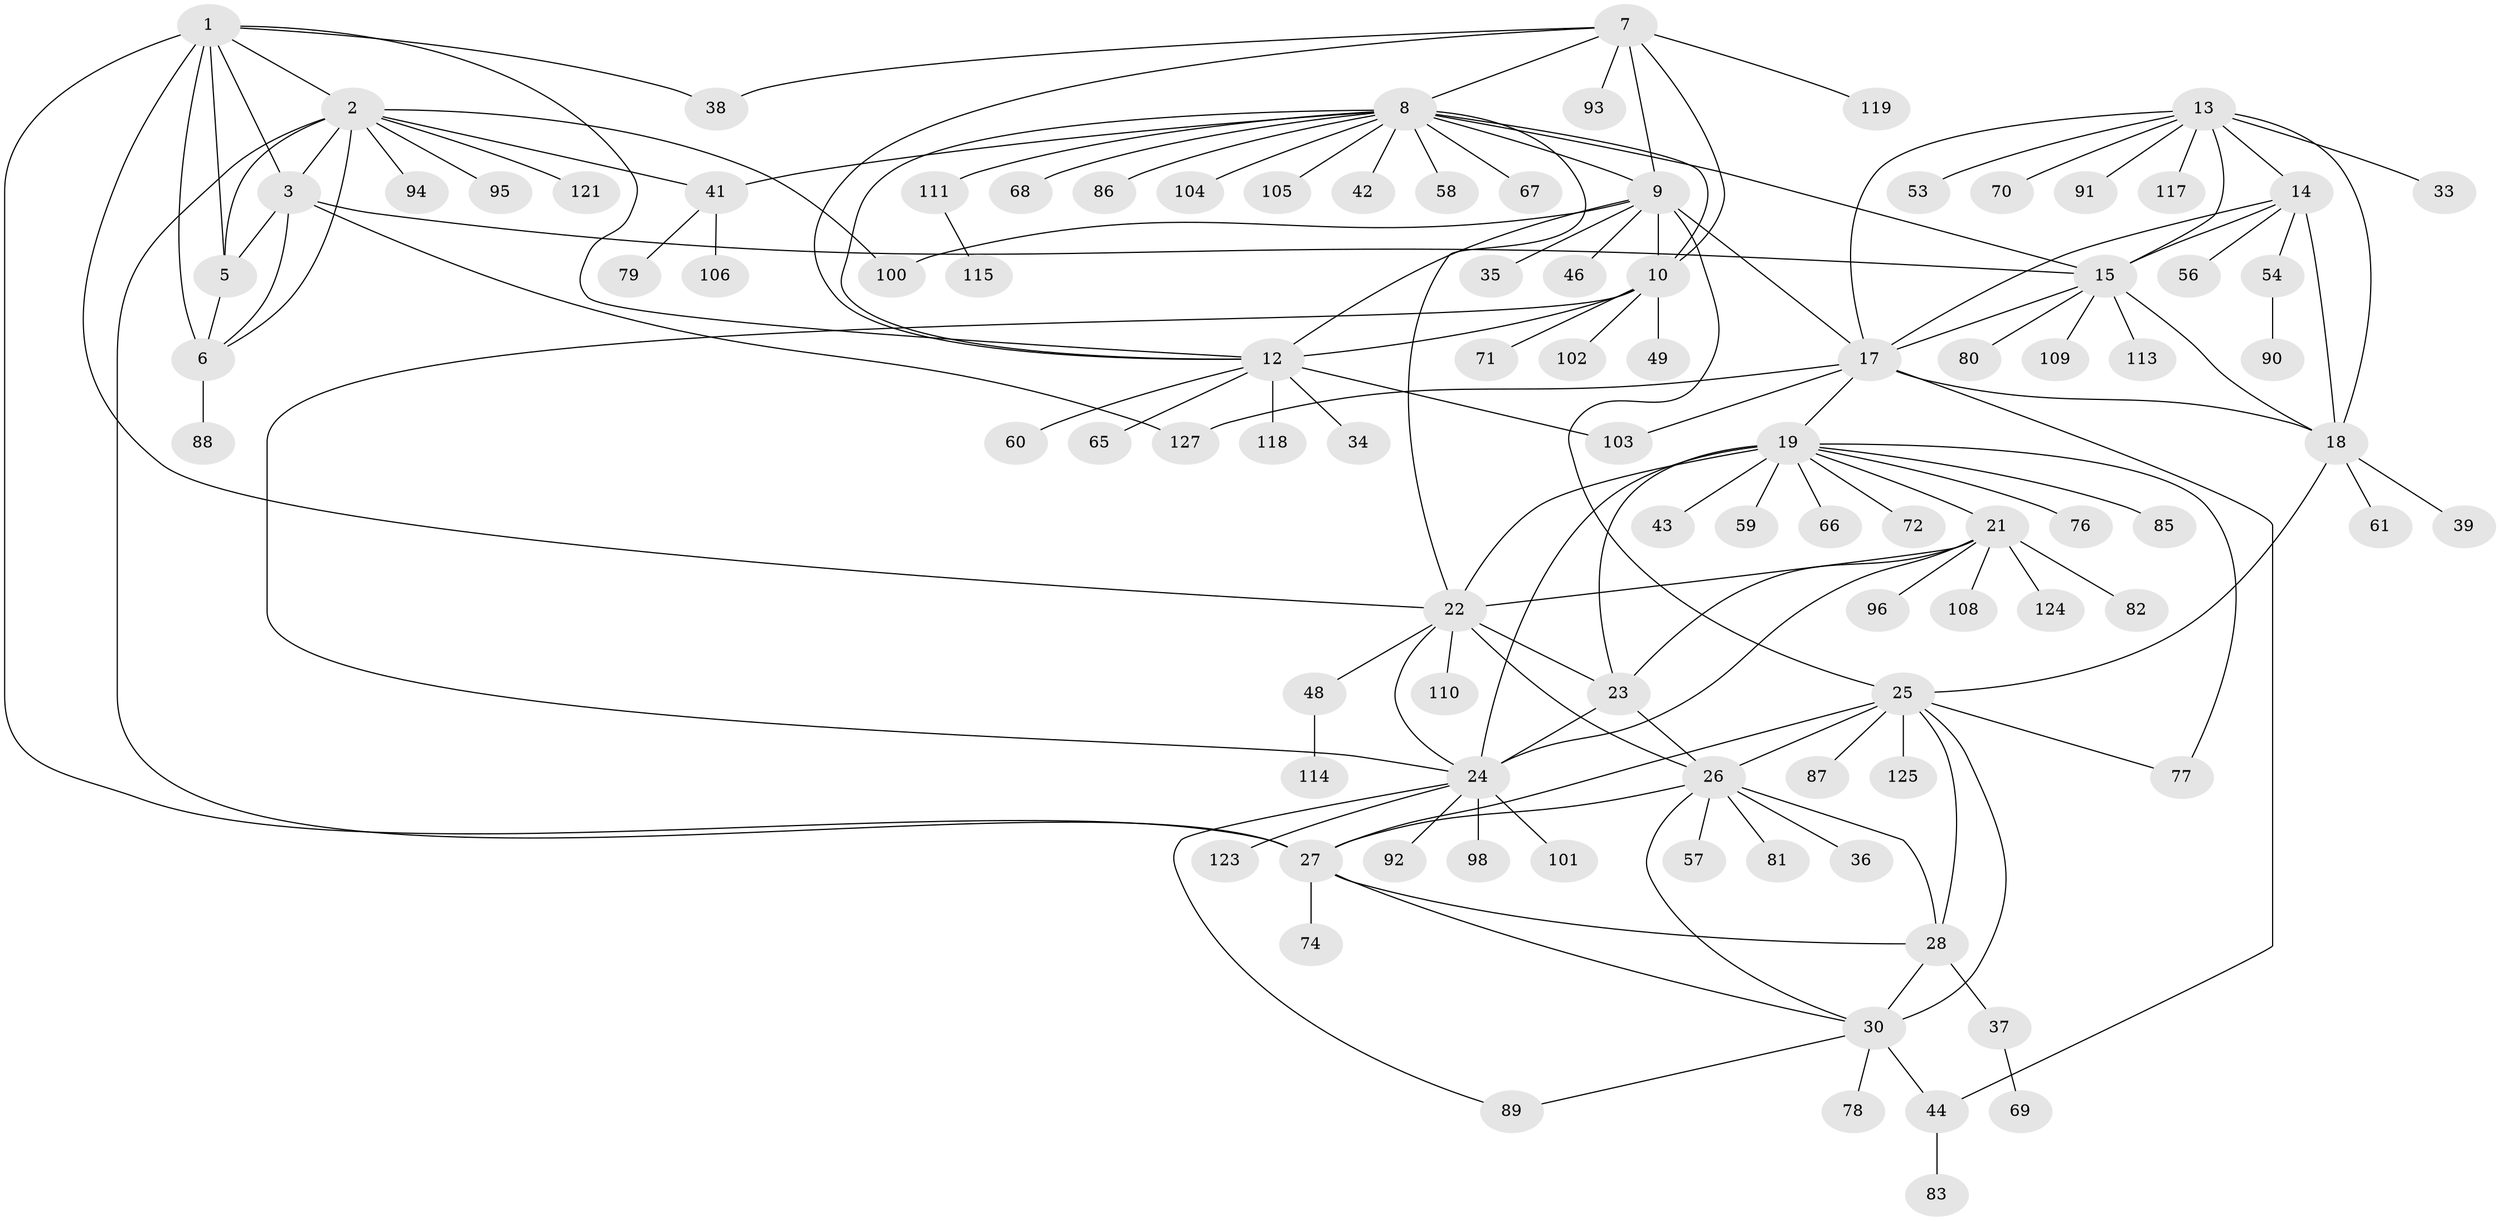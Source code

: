 // Generated by graph-tools (version 1.1) at 2025/52/02/27/25 19:52:16]
// undirected, 99 vertices, 146 edges
graph export_dot {
graph [start="1"]
  node [color=gray90,style=filled];
  1 [super="+4"];
  2 [super="+50"];
  3;
  5;
  6 [super="+31"];
  7 [super="+62"];
  8 [super="+51"];
  9 [super="+63"];
  10 [super="+11"];
  12 [super="+40"];
  13 [super="+45"];
  14 [super="+128"];
  15 [super="+16"];
  17 [super="+97"];
  18 [super="+32"];
  19 [super="+20"];
  21 [super="+84"];
  22 [super="+107"];
  23 [super="+55"];
  24 [super="+73"];
  25 [super="+29"];
  26 [super="+112"];
  27 [super="+52"];
  28 [super="+64"];
  30 [super="+99"];
  33;
  34;
  35;
  36;
  37;
  38;
  39;
  41 [super="+75"];
  42;
  43;
  44;
  46 [super="+47"];
  48 [super="+122"];
  49;
  53;
  54;
  56;
  57;
  58;
  59;
  60;
  61;
  65;
  66;
  67;
  68;
  69;
  70;
  71;
  72;
  74;
  76 [super="+116"];
  77;
  78;
  79;
  80;
  81;
  82;
  83;
  85;
  86 [super="+120"];
  87;
  88;
  89;
  90;
  91;
  92;
  93;
  94;
  95;
  96;
  98;
  100;
  101;
  102;
  103;
  104;
  105;
  106;
  108;
  109;
  110;
  111;
  113;
  114;
  115;
  117;
  118 [super="+126"];
  119;
  121;
  123;
  124;
  125;
  127;
  1 -- 2 [weight=2];
  1 -- 3 [weight=2];
  1 -- 5 [weight=2];
  1 -- 6 [weight=2];
  1 -- 38;
  1 -- 12;
  1 -- 22;
  1 -- 27;
  2 -- 3;
  2 -- 5;
  2 -- 6;
  2 -- 27;
  2 -- 41;
  2 -- 94;
  2 -- 95;
  2 -- 121;
  2 -- 100;
  3 -- 5;
  3 -- 6;
  3 -- 15;
  3 -- 127;
  5 -- 6;
  6 -- 88;
  7 -- 8;
  7 -- 9;
  7 -- 10 [weight=2];
  7 -- 12;
  7 -- 38;
  7 -- 93;
  7 -- 119;
  8 -- 9;
  8 -- 10 [weight=2];
  8 -- 12;
  8 -- 15;
  8 -- 42;
  8 -- 58;
  8 -- 68;
  8 -- 86;
  8 -- 104;
  8 -- 105;
  8 -- 41;
  8 -- 67;
  8 -- 111;
  8 -- 22;
  9 -- 10 [weight=2];
  9 -- 12;
  9 -- 35;
  9 -- 46;
  9 -- 100;
  9 -- 17;
  9 -- 25;
  10 -- 12 [weight=2];
  10 -- 49;
  10 -- 102;
  10 -- 71;
  10 -- 24;
  12 -- 34;
  12 -- 60;
  12 -- 65;
  12 -- 103;
  12 -- 118;
  13 -- 14;
  13 -- 15 [weight=2];
  13 -- 17;
  13 -- 18;
  13 -- 33;
  13 -- 53;
  13 -- 70;
  13 -- 91;
  13 -- 117;
  14 -- 15 [weight=2];
  14 -- 17;
  14 -- 18;
  14 -- 54;
  14 -- 56;
  15 -- 17 [weight=2];
  15 -- 18 [weight=2];
  15 -- 80;
  15 -- 109;
  15 -- 113;
  17 -- 18;
  17 -- 127;
  17 -- 19;
  17 -- 44;
  17 -- 103;
  18 -- 25;
  18 -- 39;
  18 -- 61;
  19 -- 21 [weight=2];
  19 -- 22 [weight=2];
  19 -- 23 [weight=2];
  19 -- 24 [weight=2];
  19 -- 59;
  19 -- 72;
  19 -- 66;
  19 -- 43;
  19 -- 76;
  19 -- 77;
  19 -- 85;
  21 -- 22;
  21 -- 23;
  21 -- 24;
  21 -- 82;
  21 -- 96;
  21 -- 108;
  21 -- 124;
  22 -- 23;
  22 -- 24;
  22 -- 48;
  22 -- 110;
  22 -- 26;
  23 -- 24;
  23 -- 26;
  24 -- 89;
  24 -- 92;
  24 -- 98;
  24 -- 101;
  24 -- 123;
  25 -- 26 [weight=2];
  25 -- 27 [weight=2];
  25 -- 28 [weight=2];
  25 -- 30 [weight=2];
  25 -- 77;
  25 -- 87;
  25 -- 125;
  26 -- 27;
  26 -- 28;
  26 -- 30;
  26 -- 36;
  26 -- 57;
  26 -- 81;
  27 -- 28;
  27 -- 30;
  27 -- 74;
  28 -- 30;
  28 -- 37;
  30 -- 44;
  30 -- 78;
  30 -- 89;
  37 -- 69;
  41 -- 79;
  41 -- 106;
  44 -- 83;
  48 -- 114;
  54 -- 90;
  111 -- 115;
}
